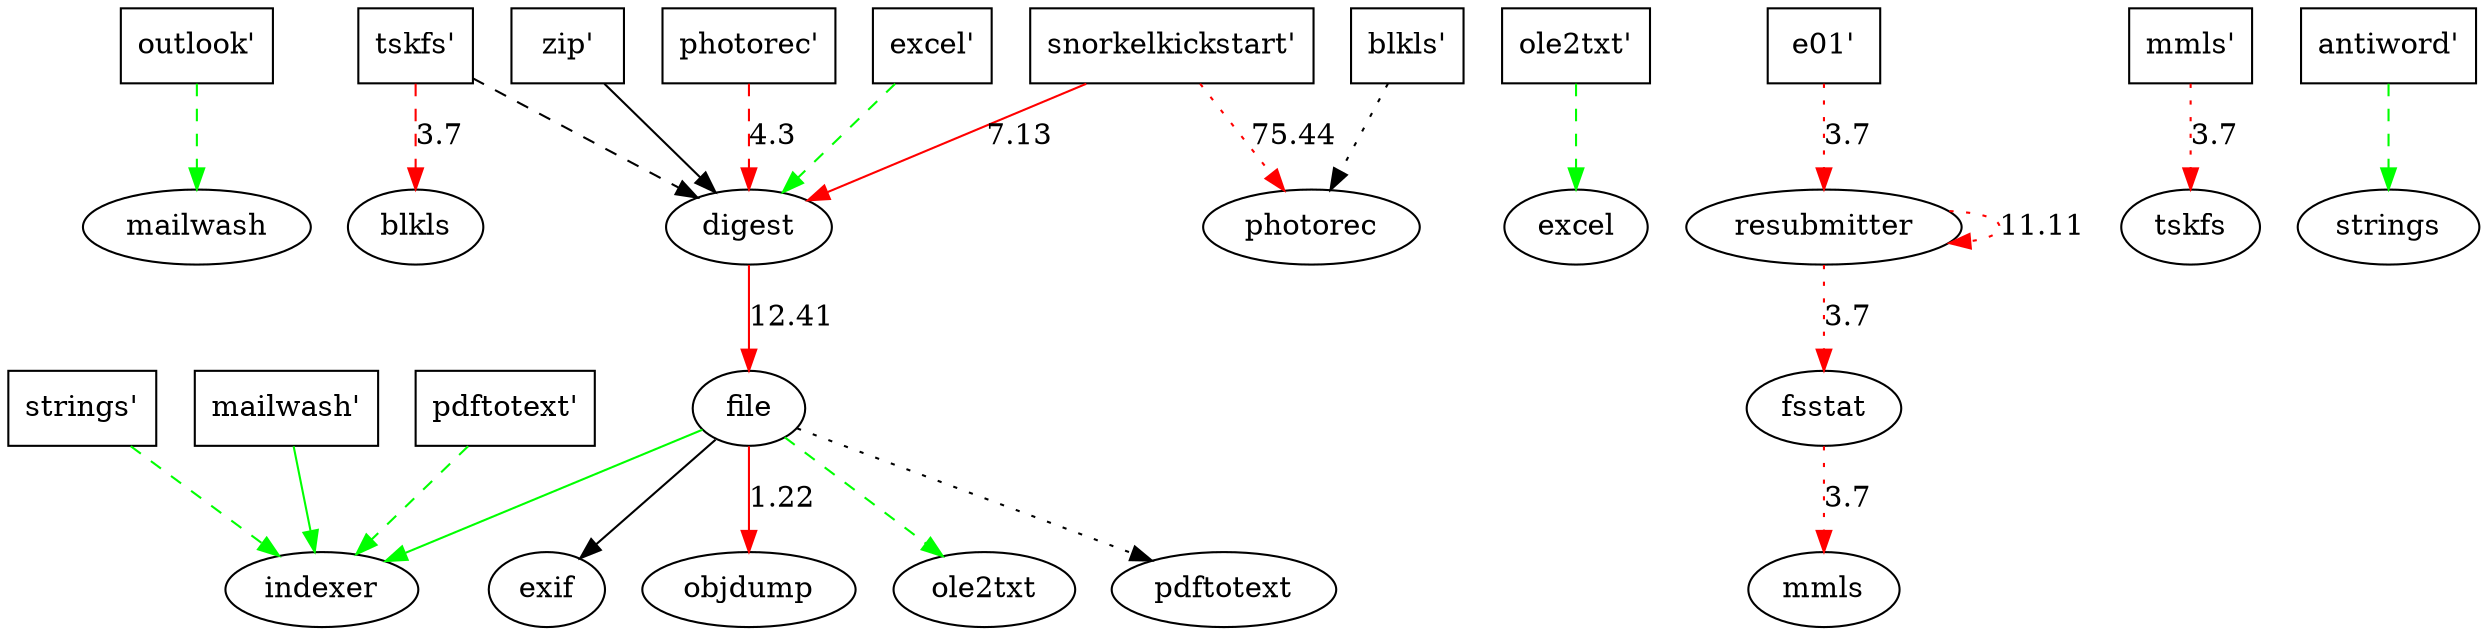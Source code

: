 digraph modules {
"outlook'"  [shape=box];
"strings'"  [shape=box];
"mailwash'"  [shape=box];
"ole2txt'"  [shape=box];
"tskfs'"  [shape=box];
"e01'"  [shape=box];
"zip'"  [shape=box];
"mmls'"  [shape=box];
"snorkelkickstart'"  [shape=box];
"photorec'"  [shape=box];
"pdftotext'"  [shape=box];
"excel'"  [shape=box];
"antiword'"  [shape=box];
"blkls'"  [shape=box];
    "ole2txt'"  ->  "excel" [ color=green, style=dashed ] ;
    "tskfs'"  ->  "digest" [ style=dashed ] ;
    "snorkelkickstart'"  ->  "photorec" [ label="75.44", color=red, style=dotted ] ;
    "resubmitter"  ->  "resubmitter" [ label="11.11", color=red, style=dotted ] ;
    "antiword'"  ->  "strings" [ color=green, style=dashed ] ;
    "file"  ->  "ole2txt" [ color=green, style=dashed ] ;
    "file"  ->  "pdftotext" [ style=dotted ] ;
    "zip'"  ->  "digest";
    "excel'"  ->  "digest" [ color=green, style=dashed ] ;
    "outlook'"  ->  "mailwash" [ color=green, style=dashed ] ;
    "snorkelkickstart'"  ->  "digest" [ label="7.13", color=red ] ;
    "strings'"  ->  "indexer" [ color=green, style=dashed ] ;
    "file"  ->  "exif";
    "fsstat"  ->  "mmls" [ label="3.7", color=red, style=dotted ] ;
    "mailwash'"  ->  "indexer" [ color=green ] ;
    "mmls'"  ->  "tskfs" [ label="3.7", color=red, style=dotted ] ;
    "file"  ->  "objdump" [ label="1.22", color=red ] ;
    "digest"  ->  "file" [ label="12.41", color=red ] ;
    "pdftotext'"  ->  "indexer" [ color=green, style=dashed ] ;
    "blkls'"  ->  "photorec" [ style=dotted ] ;
    "resubmitter"  ->  "fsstat" [ label="3.7", color=red, style=dotted ] ;
    "e01'"  ->  "resubmitter" [ label="3.7", color=red, style=dotted ] ;
    "file"  ->  "indexer" [ color=green ] ;
    "tskfs'"  ->  "blkls" [ label="3.7", color=red, style=dashed ] ;
    "photorec'"  ->  "digest" [ label="4.3", color=red, style=dashed ] ;
}
